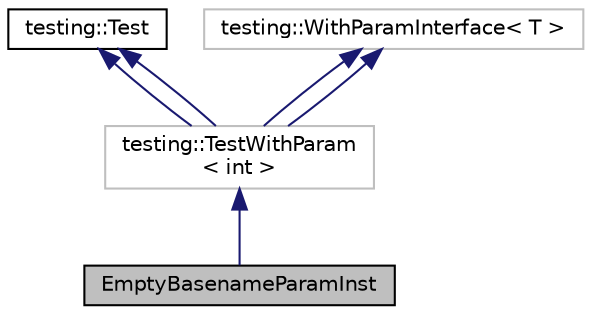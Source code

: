 digraph "EmptyBasenameParamInst"
{
  edge [fontname="Helvetica",fontsize="10",labelfontname="Helvetica",labelfontsize="10"];
  node [fontname="Helvetica",fontsize="10",shape=record];
  Node4 [label="EmptyBasenameParamInst",height=0.2,width=0.4,color="black", fillcolor="grey75", style="filled", fontcolor="black"];
  Node5 -> Node4 [dir="back",color="midnightblue",fontsize="10",style="solid",fontname="Helvetica"];
  Node5 [label="testing::TestWithParam\l\< int \>",height=0.2,width=0.4,color="grey75", fillcolor="white", style="filled"];
  Node6 -> Node5 [dir="back",color="midnightblue",fontsize="10",style="solid",fontname="Helvetica"];
  Node6 [label="testing::Test",height=0.2,width=0.4,color="black", fillcolor="white", style="filled",URL="$classtesting_1_1_test.html"];
  Node7 -> Node5 [dir="back",color="midnightblue",fontsize="10",style="solid",fontname="Helvetica"];
  Node7 [label="testing::WithParamInterface\< T \>",height=0.2,width=0.4,color="grey75", fillcolor="white", style="filled"];
  Node6 -> Node5 [dir="back",color="midnightblue",fontsize="10",style="solid",fontname="Helvetica"];
  Node7 -> Node5 [dir="back",color="midnightblue",fontsize="10",style="solid",fontname="Helvetica"];
}
